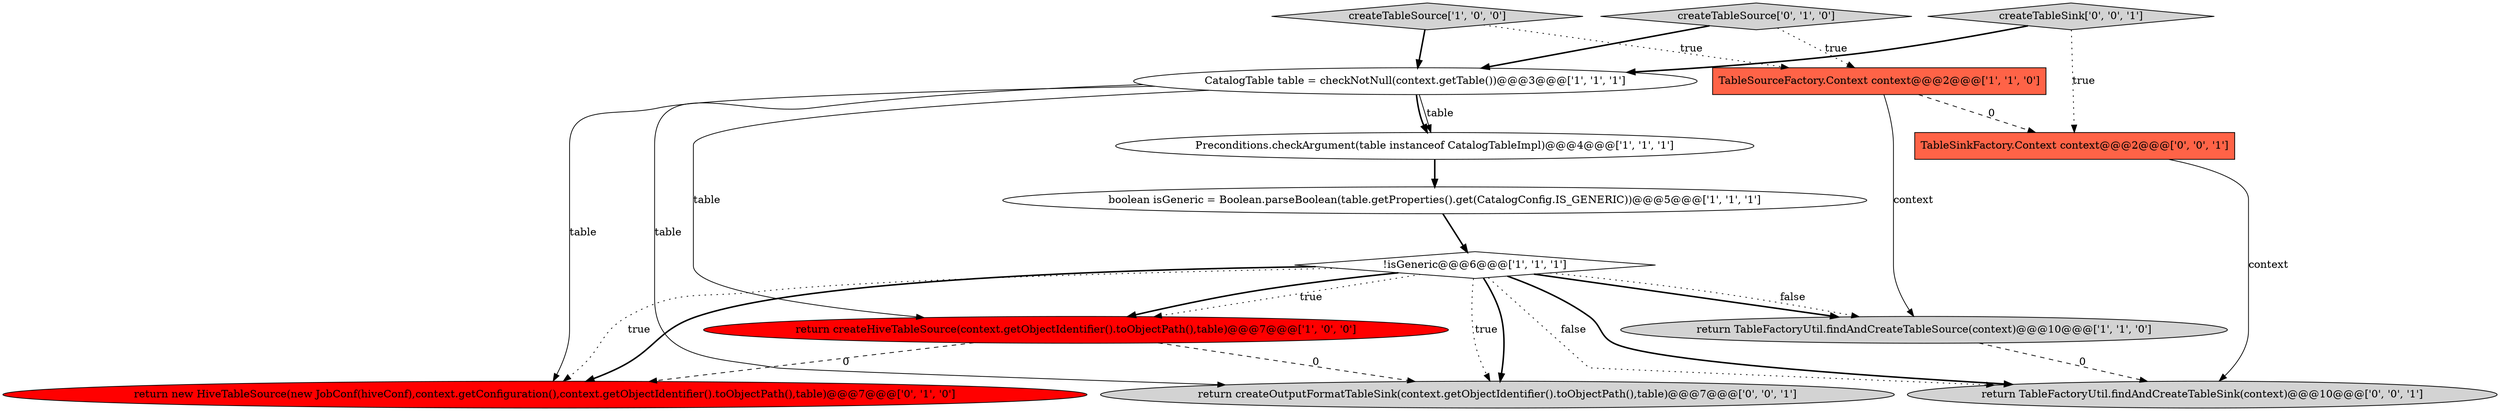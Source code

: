 digraph {
1 [style = filled, label = "Preconditions.checkArgument(table instanceof CatalogTableImpl)@@@4@@@['1', '1', '1']", fillcolor = white, shape = ellipse image = "AAA0AAABBB1BBB"];
2 [style = filled, label = "CatalogTable table = checkNotNull(context.getTable())@@@3@@@['1', '1', '1']", fillcolor = white, shape = ellipse image = "AAA0AAABBB1BBB"];
4 [style = filled, label = "createTableSource['1', '0', '0']", fillcolor = lightgray, shape = diamond image = "AAA0AAABBB1BBB"];
5 [style = filled, label = "!isGeneric@@@6@@@['1', '1', '1']", fillcolor = white, shape = diamond image = "AAA0AAABBB1BBB"];
10 [style = filled, label = "return createOutputFormatTableSink(context.getObjectIdentifier().toObjectPath(),table)@@@7@@@['0', '0', '1']", fillcolor = lightgray, shape = ellipse image = "AAA0AAABBB3BBB"];
8 [style = filled, label = "createTableSource['0', '1', '0']", fillcolor = lightgray, shape = diamond image = "AAA0AAABBB2BBB"];
3 [style = filled, label = "return TableFactoryUtil.findAndCreateTableSource(context)@@@10@@@['1', '1', '0']", fillcolor = lightgray, shape = ellipse image = "AAA0AAABBB1BBB"];
7 [style = filled, label = "return createHiveTableSource(context.getObjectIdentifier().toObjectPath(),table)@@@7@@@['1', '0', '0']", fillcolor = red, shape = ellipse image = "AAA1AAABBB1BBB"];
9 [style = filled, label = "return new HiveTableSource(new JobConf(hiveConf),context.getConfiguration(),context.getObjectIdentifier().toObjectPath(),table)@@@7@@@['0', '1', '0']", fillcolor = red, shape = ellipse image = "AAA1AAABBB2BBB"];
11 [style = filled, label = "return TableFactoryUtil.findAndCreateTableSink(context)@@@10@@@['0', '0', '1']", fillcolor = lightgray, shape = ellipse image = "AAA0AAABBB3BBB"];
13 [style = filled, label = "createTableSink['0', '0', '1']", fillcolor = lightgray, shape = diamond image = "AAA0AAABBB3BBB"];
0 [style = filled, label = "TableSourceFactory.Context context@@@2@@@['1', '1', '0']", fillcolor = tomato, shape = box image = "AAA0AAABBB1BBB"];
6 [style = filled, label = "boolean isGeneric = Boolean.parseBoolean(table.getProperties().get(CatalogConfig.IS_GENERIC))@@@5@@@['1', '1', '1']", fillcolor = white, shape = ellipse image = "AAA0AAABBB1BBB"];
12 [style = filled, label = "TableSinkFactory.Context context@@@2@@@['0', '0', '1']", fillcolor = tomato, shape = box image = "AAA0AAABBB3BBB"];
2->10 [style = solid, label="table"];
5->3 [style = bold, label=""];
5->10 [style = bold, label=""];
0->3 [style = solid, label="context"];
2->7 [style = solid, label="table"];
5->9 [style = bold, label=""];
13->12 [style = dotted, label="true"];
2->1 [style = bold, label=""];
5->10 [style = dotted, label="true"];
4->0 [style = dotted, label="true"];
5->11 [style = dotted, label="false"];
4->2 [style = bold, label=""];
0->12 [style = dashed, label="0"];
6->5 [style = bold, label=""];
1->6 [style = bold, label=""];
8->2 [style = bold, label=""];
5->7 [style = dotted, label="true"];
7->9 [style = dashed, label="0"];
5->3 [style = dotted, label="false"];
5->9 [style = dotted, label="true"];
5->7 [style = bold, label=""];
7->10 [style = dashed, label="0"];
8->0 [style = dotted, label="true"];
5->11 [style = bold, label=""];
3->11 [style = dashed, label="0"];
2->1 [style = solid, label="table"];
12->11 [style = solid, label="context"];
13->2 [style = bold, label=""];
2->9 [style = solid, label="table"];
}
